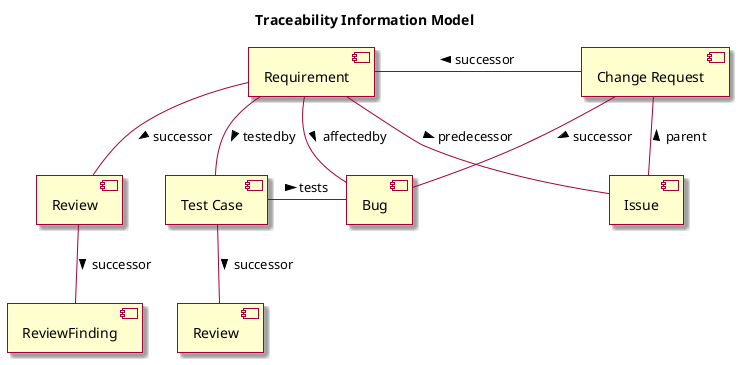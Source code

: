 @startuml

skin rose

title Traceability Information Model

together{
[Change Request] as cr
[Issue] as issue
}
[Requirement] as req
[Test Case] as tc
[Bug] as bug
[Review] as revreq
[Review] as revtc
[ReviewFinding] as finding


cr -left- req : successor >
req - tc : testedby >
tc - bug : tests >
req - bug : affectedby >
cr -down- bug : successor >
req -down- revreq : successor >
revreq -down- finding : successor >
tc -down- revtc : successor >
cr -down- issue : parent <
req - issue : predecessor >

@enduml